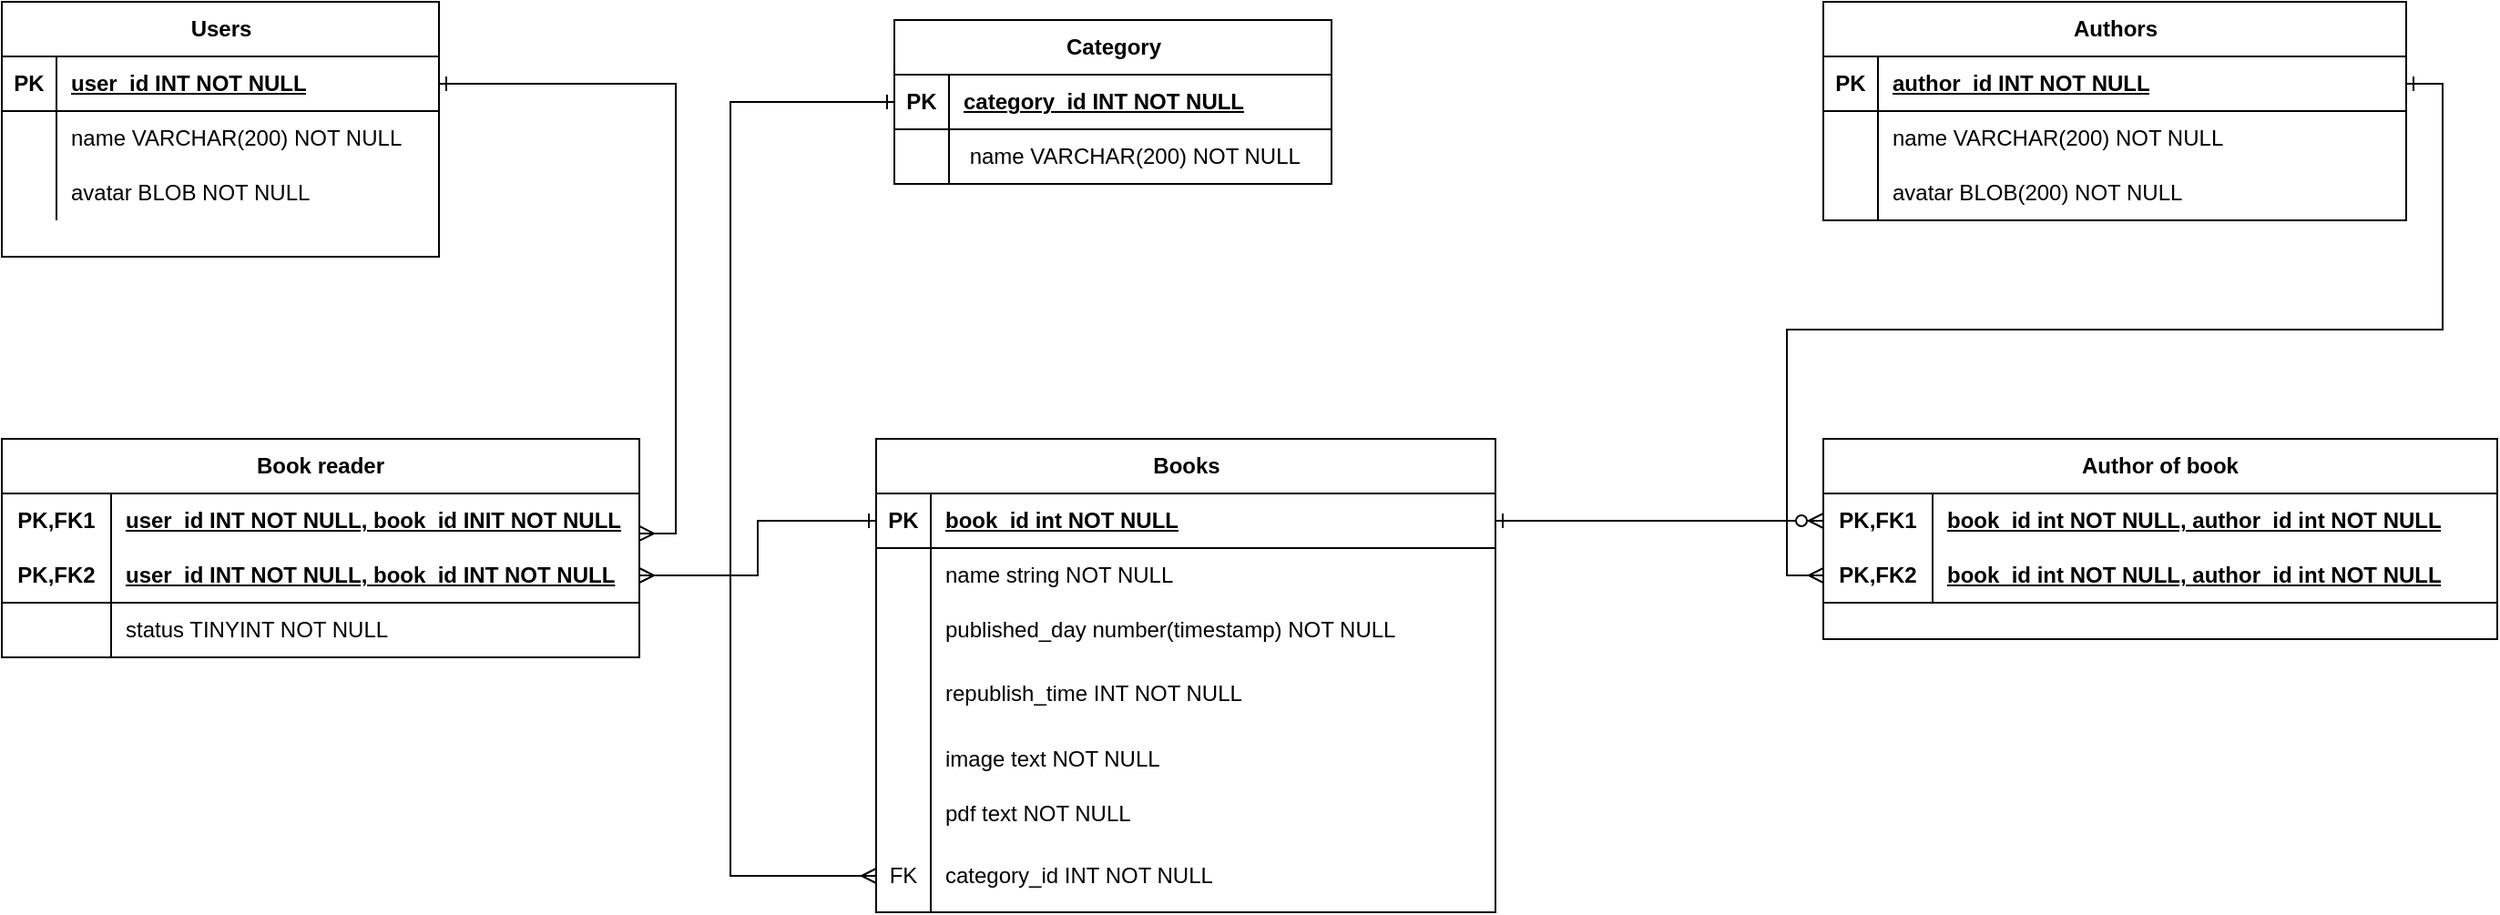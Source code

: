 <mxfile version="23.1.6" type="device">
  <diagram id="R2lEEEUBdFMjLlhIrx00" name="Page-1">
    <mxGraphModel dx="1434" dy="780" grid="1" gridSize="10" guides="1" tooltips="1" connect="1" arrows="1" fold="1" page="1" pageScale="1" pageWidth="850" pageHeight="1100" math="0" shadow="0" extFonts="Permanent Marker^https://fonts.googleapis.com/css?family=Permanent+Marker">
      <root>
        <mxCell id="0" />
        <mxCell id="1" parent="0" />
        <mxCell id="UL24WFLA0G8k5rXlnkW8-53" value="" style="edgeStyle=entityRelationEdgeStyle;fontSize=12;html=1;endArrow=ERzeroToMany;endFill=1;rounded=0;startArrow=ERone;startFill=0;entryX=0;entryY=0.5;entryDx=0;entryDy=0;" parent="1" source="UL24WFLA0G8k5rXlnkW8-41" target="5HNbr7B0Vw9BfK8ch85y-16" edge="1">
          <mxGeometry width="100" height="100" relative="1" as="geometry">
            <mxPoint x="230" y="300" as="sourcePoint" />
            <mxPoint x="330" y="200" as="targetPoint" />
          </mxGeometry>
        </mxCell>
        <mxCell id="5HNbr7B0Vw9BfK8ch85y-15" value="Author of book" style="shape=table;startSize=30;container=1;collapsible=1;childLayout=tableLayout;fixedRows=1;rowLines=0;fontStyle=1;align=center;resizeLast=1;html=1;whiteSpace=wrap;" parent="1" vertex="1">
          <mxGeometry x="1040" y="280" width="370" height="110" as="geometry" />
        </mxCell>
        <mxCell id="5HNbr7B0Vw9BfK8ch85y-16" value="" style="shape=tableRow;horizontal=0;startSize=0;swimlaneHead=0;swimlaneBody=0;fillColor=none;collapsible=0;dropTarget=0;points=[[0,0.5],[1,0.5]];portConstraint=eastwest;top=0;left=0;right=0;bottom=0;html=1;" parent="5HNbr7B0Vw9BfK8ch85y-15" vertex="1">
          <mxGeometry y="30" width="370" height="30" as="geometry" />
        </mxCell>
        <mxCell id="5HNbr7B0Vw9BfK8ch85y-17" value="PK,FK1" style="shape=partialRectangle;connectable=0;fillColor=none;top=0;left=0;bottom=0;right=0;fontStyle=1;overflow=hidden;html=1;whiteSpace=wrap;" parent="5HNbr7B0Vw9BfK8ch85y-16" vertex="1">
          <mxGeometry width="60" height="30" as="geometry">
            <mxRectangle width="60" height="30" as="alternateBounds" />
          </mxGeometry>
        </mxCell>
        <mxCell id="5HNbr7B0Vw9BfK8ch85y-18" value="book_id int NOT NULL, author_id int NOT NULL" style="shape=partialRectangle;connectable=0;fillColor=none;top=0;left=0;bottom=0;right=0;align=left;spacingLeft=6;fontStyle=5;overflow=hidden;html=1;whiteSpace=wrap;" parent="5HNbr7B0Vw9BfK8ch85y-16" vertex="1">
          <mxGeometry x="60" width="310" height="30" as="geometry">
            <mxRectangle width="310" height="30" as="alternateBounds" />
          </mxGeometry>
        </mxCell>
        <mxCell id="5HNbr7B0Vw9BfK8ch85y-19" value="" style="shape=tableRow;horizontal=0;startSize=0;swimlaneHead=0;swimlaneBody=0;fillColor=none;collapsible=0;dropTarget=0;points=[[0,0.5],[1,0.5]];portConstraint=eastwest;top=0;left=0;right=0;bottom=1;html=1;" parent="5HNbr7B0Vw9BfK8ch85y-15" vertex="1">
          <mxGeometry y="60" width="370" height="30" as="geometry" />
        </mxCell>
        <mxCell id="5HNbr7B0Vw9BfK8ch85y-20" value="PK,FK2" style="shape=partialRectangle;connectable=0;fillColor=none;top=0;left=0;bottom=0;right=0;fontStyle=1;overflow=hidden;html=1;whiteSpace=wrap;" parent="5HNbr7B0Vw9BfK8ch85y-19" vertex="1">
          <mxGeometry width="60" height="30" as="geometry">
            <mxRectangle width="60" height="30" as="alternateBounds" />
          </mxGeometry>
        </mxCell>
        <mxCell id="5HNbr7B0Vw9BfK8ch85y-21" value="book_id int NOT NULL, author_id int NOT NULL" style="shape=partialRectangle;connectable=0;fillColor=none;top=0;left=0;bottom=0;right=0;align=left;spacingLeft=6;fontStyle=5;overflow=hidden;html=1;whiteSpace=wrap;" parent="5HNbr7B0Vw9BfK8ch85y-19" vertex="1">
          <mxGeometry x="60" width="310" height="30" as="geometry">
            <mxRectangle width="310" height="30" as="alternateBounds" />
          </mxGeometry>
        </mxCell>
        <mxCell id="5HNbr7B0Vw9BfK8ch85y-28" value="Authors" style="shape=table;startSize=30;container=1;collapsible=1;childLayout=tableLayout;fixedRows=1;rowLines=0;fontStyle=1;align=center;resizeLast=1;html=1;" parent="1" vertex="1">
          <mxGeometry x="1040" y="40" width="320" height="120" as="geometry" />
        </mxCell>
        <mxCell id="5HNbr7B0Vw9BfK8ch85y-29" value="" style="shape=tableRow;horizontal=0;startSize=0;swimlaneHead=0;swimlaneBody=0;fillColor=none;collapsible=0;dropTarget=0;points=[[0,0.5],[1,0.5]];portConstraint=eastwest;top=0;left=0;right=0;bottom=1;" parent="5HNbr7B0Vw9BfK8ch85y-28" vertex="1">
          <mxGeometry y="30" width="320" height="30" as="geometry" />
        </mxCell>
        <mxCell id="5HNbr7B0Vw9BfK8ch85y-30" value="PK" style="shape=partialRectangle;connectable=0;fillColor=none;top=0;left=0;bottom=0;right=0;fontStyle=1;overflow=hidden;whiteSpace=wrap;html=1;" parent="5HNbr7B0Vw9BfK8ch85y-29" vertex="1">
          <mxGeometry width="30" height="30" as="geometry">
            <mxRectangle width="30" height="30" as="alternateBounds" />
          </mxGeometry>
        </mxCell>
        <mxCell id="5HNbr7B0Vw9BfK8ch85y-31" value="author_id INT NOT NULL" style="shape=partialRectangle;connectable=0;fillColor=none;top=0;left=0;bottom=0;right=0;align=left;spacingLeft=6;fontStyle=5;overflow=hidden;whiteSpace=wrap;html=1;" parent="5HNbr7B0Vw9BfK8ch85y-29" vertex="1">
          <mxGeometry x="30" width="290" height="30" as="geometry">
            <mxRectangle width="290" height="30" as="alternateBounds" />
          </mxGeometry>
        </mxCell>
        <mxCell id="5HNbr7B0Vw9BfK8ch85y-32" value="" style="shape=tableRow;horizontal=0;startSize=0;swimlaneHead=0;swimlaneBody=0;fillColor=none;collapsible=0;dropTarget=0;points=[[0,0.5],[1,0.5]];portConstraint=eastwest;top=0;left=0;right=0;bottom=0;" parent="5HNbr7B0Vw9BfK8ch85y-28" vertex="1">
          <mxGeometry y="60" width="320" height="30" as="geometry" />
        </mxCell>
        <mxCell id="5HNbr7B0Vw9BfK8ch85y-33" value="" style="shape=partialRectangle;connectable=0;fillColor=none;top=0;left=0;bottom=0;right=0;editable=1;overflow=hidden;whiteSpace=wrap;html=1;" parent="5HNbr7B0Vw9BfK8ch85y-32" vertex="1">
          <mxGeometry width="30" height="30" as="geometry">
            <mxRectangle width="30" height="30" as="alternateBounds" />
          </mxGeometry>
        </mxCell>
        <mxCell id="5HNbr7B0Vw9BfK8ch85y-34" value="name VARCHAR(200) NOT NULL" style="shape=partialRectangle;connectable=0;fillColor=none;top=0;left=0;bottom=0;right=0;align=left;spacingLeft=6;overflow=hidden;whiteSpace=wrap;html=1;" parent="5HNbr7B0Vw9BfK8ch85y-32" vertex="1">
          <mxGeometry x="30" width="290" height="30" as="geometry">
            <mxRectangle width="290" height="30" as="alternateBounds" />
          </mxGeometry>
        </mxCell>
        <mxCell id="5HNbr7B0Vw9BfK8ch85y-35" value="" style="shape=tableRow;horizontal=0;startSize=0;swimlaneHead=0;swimlaneBody=0;fillColor=none;collapsible=0;dropTarget=0;points=[[0,0.5],[1,0.5]];portConstraint=eastwest;top=0;left=0;right=0;bottom=0;" parent="5HNbr7B0Vw9BfK8ch85y-28" vertex="1">
          <mxGeometry y="90" width="320" height="30" as="geometry" />
        </mxCell>
        <mxCell id="5HNbr7B0Vw9BfK8ch85y-36" value="" style="shape=partialRectangle;connectable=0;fillColor=none;top=0;left=0;bottom=0;right=0;editable=1;overflow=hidden;whiteSpace=wrap;html=1;" parent="5HNbr7B0Vw9BfK8ch85y-35" vertex="1">
          <mxGeometry width="30" height="30" as="geometry">
            <mxRectangle width="30" height="30" as="alternateBounds" />
          </mxGeometry>
        </mxCell>
        <mxCell id="5HNbr7B0Vw9BfK8ch85y-37" value="avatar BLOB(200) NOT NULL" style="shape=partialRectangle;connectable=0;fillColor=none;top=0;left=0;bottom=0;right=0;align=left;spacingLeft=6;overflow=hidden;whiteSpace=wrap;html=1;" parent="5HNbr7B0Vw9BfK8ch85y-35" vertex="1">
          <mxGeometry x="30" width="290" height="30" as="geometry">
            <mxRectangle width="290" height="30" as="alternateBounds" />
          </mxGeometry>
        </mxCell>
        <mxCell id="5HNbr7B0Vw9BfK8ch85y-102" style="edgeStyle=orthogonalEdgeStyle;rounded=0;orthogonalLoop=1;jettySize=auto;html=1;entryX=0;entryY=0.5;entryDx=0;entryDy=0;startArrow=ERone;startFill=0;endArrow=ERmany;endFill=0;" parent="1" source="5HNbr7B0Vw9BfK8ch85y-58" target="5HNbr7B0Vw9BfK8ch85y-55" edge="1">
          <mxGeometry relative="1" as="geometry">
            <Array as="points">
              <mxPoint x="440" y="95" />
              <mxPoint x="440" y="520" />
            </Array>
          </mxGeometry>
        </mxCell>
        <mxCell id="5HNbr7B0Vw9BfK8ch85y-58" value="Category" style="shape=table;startSize=30;container=1;collapsible=1;childLayout=tableLayout;fixedRows=1;rowLines=0;fontStyle=1;align=center;resizeLast=1;html=1;" parent="1" vertex="1">
          <mxGeometry x="530" y="50" width="240" height="90" as="geometry" />
        </mxCell>
        <mxCell id="5HNbr7B0Vw9BfK8ch85y-59" value="" style="shape=tableRow;horizontal=0;startSize=0;swimlaneHead=0;swimlaneBody=0;fillColor=none;collapsible=0;dropTarget=0;points=[[0,0.5],[1,0.5]];portConstraint=eastwest;top=0;left=0;right=0;bottom=1;" parent="5HNbr7B0Vw9BfK8ch85y-58" vertex="1">
          <mxGeometry y="30" width="240" height="30" as="geometry" />
        </mxCell>
        <mxCell id="5HNbr7B0Vw9BfK8ch85y-60" value="PK" style="shape=partialRectangle;connectable=0;fillColor=none;top=0;left=0;bottom=0;right=0;fontStyle=1;overflow=hidden;whiteSpace=wrap;html=1;" parent="5HNbr7B0Vw9BfK8ch85y-59" vertex="1">
          <mxGeometry width="30" height="30" as="geometry">
            <mxRectangle width="30" height="30" as="alternateBounds" />
          </mxGeometry>
        </mxCell>
        <mxCell id="5HNbr7B0Vw9BfK8ch85y-61" value="category_id INT NOT NULL" style="shape=partialRectangle;connectable=0;fillColor=none;top=0;left=0;bottom=0;right=0;align=left;spacingLeft=6;fontStyle=5;overflow=hidden;whiteSpace=wrap;html=1;" parent="5HNbr7B0Vw9BfK8ch85y-59" vertex="1">
          <mxGeometry x="30" width="210" height="30" as="geometry">
            <mxRectangle width="210" height="30" as="alternateBounds" />
          </mxGeometry>
        </mxCell>
        <mxCell id="5HNbr7B0Vw9BfK8ch85y-62" value="" style="shape=tableRow;horizontal=0;startSize=0;swimlaneHead=0;swimlaneBody=0;fillColor=none;collapsible=0;dropTarget=0;points=[[0,0.5],[1,0.5]];portConstraint=eastwest;top=0;left=0;right=0;bottom=0;" parent="5HNbr7B0Vw9BfK8ch85y-58" vertex="1">
          <mxGeometry y="60" width="240" height="30" as="geometry" />
        </mxCell>
        <mxCell id="5HNbr7B0Vw9BfK8ch85y-63" value="" style="shape=partialRectangle;connectable=0;fillColor=none;top=0;left=0;bottom=0;right=0;editable=1;overflow=hidden;whiteSpace=wrap;html=1;" parent="5HNbr7B0Vw9BfK8ch85y-62" vertex="1">
          <mxGeometry width="30" height="30" as="geometry">
            <mxRectangle width="30" height="30" as="alternateBounds" />
          </mxGeometry>
        </mxCell>
        <mxCell id="5HNbr7B0Vw9BfK8ch85y-64" value="&amp;nbsp;name VARCHAR(200) NOT NULL" style="shape=partialRectangle;connectable=0;fillColor=none;top=0;left=0;bottom=0;right=0;align=left;spacingLeft=6;overflow=hidden;whiteSpace=wrap;html=1;" parent="5HNbr7B0Vw9BfK8ch85y-62" vertex="1">
          <mxGeometry x="30" width="210" height="30" as="geometry">
            <mxRectangle width="210" height="30" as="alternateBounds" />
          </mxGeometry>
        </mxCell>
        <mxCell id="UL24WFLA0G8k5rXlnkW8-40" value="Books" style="shape=table;startSize=30;container=1;collapsible=1;childLayout=tableLayout;fixedRows=1;rowLines=0;fontStyle=1;align=center;resizeLast=1;html=1;" parent="1" vertex="1">
          <mxGeometry x="520" y="280" width="340" height="260" as="geometry">
            <mxRectangle x="450" y="360" width="80" height="30" as="alternateBounds" />
          </mxGeometry>
        </mxCell>
        <mxCell id="UL24WFLA0G8k5rXlnkW8-41" value="" style="shape=tableRow;horizontal=0;startSize=0;swimlaneHead=0;swimlaneBody=0;fillColor=none;collapsible=0;dropTarget=0;points=[[0,0.5],[1,0.5]];portConstraint=eastwest;top=0;left=0;right=0;bottom=1;" parent="UL24WFLA0G8k5rXlnkW8-40" vertex="1">
          <mxGeometry y="30" width="340" height="30" as="geometry" />
        </mxCell>
        <mxCell id="UL24WFLA0G8k5rXlnkW8-42" value="PK" style="shape=partialRectangle;connectable=0;fillColor=none;top=0;left=0;bottom=0;right=0;fontStyle=1;overflow=hidden;whiteSpace=wrap;html=1;" parent="UL24WFLA0G8k5rXlnkW8-41" vertex="1">
          <mxGeometry width="30" height="30" as="geometry">
            <mxRectangle width="30" height="30" as="alternateBounds" />
          </mxGeometry>
        </mxCell>
        <mxCell id="UL24WFLA0G8k5rXlnkW8-43" value="book_id int NOT NULL" style="shape=partialRectangle;connectable=0;fillColor=none;top=0;left=0;bottom=0;right=0;align=left;spacingLeft=6;fontStyle=5;overflow=hidden;whiteSpace=wrap;html=1;" parent="UL24WFLA0G8k5rXlnkW8-41" vertex="1">
          <mxGeometry x="30" width="310" height="30" as="geometry">
            <mxRectangle width="310" height="30" as="alternateBounds" />
          </mxGeometry>
        </mxCell>
        <mxCell id="UL24WFLA0G8k5rXlnkW8-44" value="" style="shape=tableRow;horizontal=0;startSize=0;swimlaneHead=0;swimlaneBody=0;fillColor=none;collapsible=0;dropTarget=0;points=[[0,0.5],[1,0.5]];portConstraint=eastwest;top=0;left=0;right=0;bottom=0;" parent="UL24WFLA0G8k5rXlnkW8-40" vertex="1">
          <mxGeometry y="60" width="340" height="30" as="geometry" />
        </mxCell>
        <mxCell id="UL24WFLA0G8k5rXlnkW8-45" value="" style="shape=partialRectangle;connectable=0;fillColor=none;top=0;left=0;bottom=0;right=0;editable=1;overflow=hidden;whiteSpace=wrap;html=1;" parent="UL24WFLA0G8k5rXlnkW8-44" vertex="1">
          <mxGeometry width="30" height="30" as="geometry">
            <mxRectangle width="30" height="30" as="alternateBounds" />
          </mxGeometry>
        </mxCell>
        <mxCell id="UL24WFLA0G8k5rXlnkW8-46" value="name string NOT NULL" style="shape=partialRectangle;connectable=0;fillColor=none;top=0;left=0;bottom=0;right=0;align=left;spacingLeft=6;overflow=hidden;whiteSpace=wrap;html=1;" parent="UL24WFLA0G8k5rXlnkW8-44" vertex="1">
          <mxGeometry x="30" width="310" height="30" as="geometry">
            <mxRectangle width="310" height="30" as="alternateBounds" />
          </mxGeometry>
        </mxCell>
        <mxCell id="UL24WFLA0G8k5rXlnkW8-47" value="" style="shape=tableRow;horizontal=0;startSize=0;swimlaneHead=0;swimlaneBody=0;fillColor=none;collapsible=0;dropTarget=0;points=[[0,0.5],[1,0.5]];portConstraint=eastwest;top=0;left=0;right=0;bottom=0;" parent="UL24WFLA0G8k5rXlnkW8-40" vertex="1">
          <mxGeometry y="90" width="340" height="30" as="geometry" />
        </mxCell>
        <mxCell id="UL24WFLA0G8k5rXlnkW8-48" value="" style="shape=partialRectangle;connectable=0;fillColor=none;top=0;left=0;bottom=0;right=0;editable=1;overflow=hidden;whiteSpace=wrap;html=1;" parent="UL24WFLA0G8k5rXlnkW8-47" vertex="1">
          <mxGeometry width="30" height="30" as="geometry">
            <mxRectangle width="30" height="30" as="alternateBounds" />
          </mxGeometry>
        </mxCell>
        <mxCell id="UL24WFLA0G8k5rXlnkW8-49" value="published_day number(timestamp) NOT NULL" style="shape=partialRectangle;connectable=0;fillColor=none;top=0;left=0;bottom=0;right=0;align=left;spacingLeft=6;overflow=hidden;whiteSpace=wrap;html=1;" parent="UL24WFLA0G8k5rXlnkW8-47" vertex="1">
          <mxGeometry x="30" width="310" height="30" as="geometry">
            <mxRectangle width="310" height="30" as="alternateBounds" />
          </mxGeometry>
        </mxCell>
        <mxCell id="UL24WFLA0G8k5rXlnkW8-50" value="" style="shape=tableRow;horizontal=0;startSize=0;swimlaneHead=0;swimlaneBody=0;fillColor=none;collapsible=0;dropTarget=0;points=[[0,0.5],[1,0.5]];portConstraint=eastwest;top=0;left=0;right=0;bottom=0;movable=0;resizable=0;rotatable=0;deletable=0;editable=0;locked=1;connectable=0;" parent="UL24WFLA0G8k5rXlnkW8-40" vertex="1">
          <mxGeometry y="120" width="340" height="40" as="geometry" />
        </mxCell>
        <mxCell id="UL24WFLA0G8k5rXlnkW8-51" value="" style="shape=partialRectangle;connectable=0;fillColor=none;top=0;left=0;bottom=0;right=0;editable=1;overflow=hidden;whiteSpace=wrap;html=1;" parent="UL24WFLA0G8k5rXlnkW8-50" vertex="1">
          <mxGeometry width="30" height="40" as="geometry">
            <mxRectangle width="30" height="40" as="alternateBounds" />
          </mxGeometry>
        </mxCell>
        <mxCell id="UL24WFLA0G8k5rXlnkW8-52" value="republish_time INT NOT NULL" style="shape=partialRectangle;connectable=1;fillColor=none;top=0;left=0;bottom=0;right=0;align=left;spacingLeft=6;overflow=hidden;whiteSpace=wrap;html=1;movable=1;resizable=1;rotatable=1;deletable=1;editable=1;locked=0;strokeWidth=0;rotation=0;" parent="UL24WFLA0G8k5rXlnkW8-50" vertex="1">
          <mxGeometry x="30" width="310" height="40" as="geometry">
            <mxRectangle width="310" height="40" as="alternateBounds" />
          </mxGeometry>
        </mxCell>
        <mxCell id="5HNbr7B0Vw9BfK8ch85y-71" value="" style="shape=tableRow;horizontal=0;startSize=0;swimlaneHead=0;swimlaneBody=0;fillColor=none;collapsible=0;dropTarget=0;points=[[0,0.5],[1,0.5]];portConstraint=eastwest;top=0;left=0;right=0;bottom=0;" parent="UL24WFLA0G8k5rXlnkW8-40" vertex="1">
          <mxGeometry y="160" width="340" height="30" as="geometry" />
        </mxCell>
        <mxCell id="5HNbr7B0Vw9BfK8ch85y-72" value="" style="shape=partialRectangle;connectable=0;fillColor=none;top=0;left=0;bottom=0;right=0;editable=1;overflow=hidden;" parent="5HNbr7B0Vw9BfK8ch85y-71" vertex="1">
          <mxGeometry width="30" height="30" as="geometry">
            <mxRectangle width="30" height="30" as="alternateBounds" />
          </mxGeometry>
        </mxCell>
        <mxCell id="5HNbr7B0Vw9BfK8ch85y-73" value="image text NOT NULL" style="shape=partialRectangle;connectable=0;fillColor=none;top=0;left=0;bottom=0;right=0;align=left;spacingLeft=6;overflow=hidden;" parent="5HNbr7B0Vw9BfK8ch85y-71" vertex="1">
          <mxGeometry x="30" width="310" height="30" as="geometry">
            <mxRectangle width="310" height="30" as="alternateBounds" />
          </mxGeometry>
        </mxCell>
        <mxCell id="5HNbr7B0Vw9BfK8ch85y-52" value="" style="shape=tableRow;horizontal=0;startSize=0;swimlaneHead=0;swimlaneBody=0;fillColor=none;collapsible=0;dropTarget=0;points=[[0,0.5],[1,0.5]];portConstraint=eastwest;top=0;left=0;right=0;bottom=0;" parent="UL24WFLA0G8k5rXlnkW8-40" vertex="1">
          <mxGeometry y="190" width="340" height="30" as="geometry" />
        </mxCell>
        <mxCell id="5HNbr7B0Vw9BfK8ch85y-53" value="" style="shape=partialRectangle;connectable=0;fillColor=none;top=0;left=0;bottom=0;right=0;editable=1;overflow=hidden;" parent="5HNbr7B0Vw9BfK8ch85y-52" vertex="1">
          <mxGeometry width="30" height="30" as="geometry">
            <mxRectangle width="30" height="30" as="alternateBounds" />
          </mxGeometry>
        </mxCell>
        <mxCell id="5HNbr7B0Vw9BfK8ch85y-54" value="pdf text NOT NULL" style="shape=partialRectangle;connectable=0;fillColor=none;top=0;left=0;bottom=0;right=0;align=left;spacingLeft=6;overflow=hidden;" parent="5HNbr7B0Vw9BfK8ch85y-52" vertex="1">
          <mxGeometry x="30" width="310" height="30" as="geometry">
            <mxRectangle width="310" height="30" as="alternateBounds" />
          </mxGeometry>
        </mxCell>
        <mxCell id="5HNbr7B0Vw9BfK8ch85y-55" value="" style="shape=tableRow;horizontal=0;startSize=0;swimlaneHead=0;swimlaneBody=0;fillColor=none;collapsible=0;dropTarget=0;points=[[0,0.5],[1,0.5]];portConstraint=eastwest;top=0;left=0;right=0;bottom=0;" parent="UL24WFLA0G8k5rXlnkW8-40" vertex="1">
          <mxGeometry y="220" width="340" height="40" as="geometry" />
        </mxCell>
        <mxCell id="5HNbr7B0Vw9BfK8ch85y-56" value="FK" style="shape=partialRectangle;connectable=0;fillColor=none;top=0;left=0;bottom=0;right=0;fontStyle=0;overflow=hidden;whiteSpace=wrap;html=1;" parent="5HNbr7B0Vw9BfK8ch85y-55" vertex="1">
          <mxGeometry width="30" height="40" as="geometry">
            <mxRectangle width="30" height="40" as="alternateBounds" />
          </mxGeometry>
        </mxCell>
        <mxCell id="5HNbr7B0Vw9BfK8ch85y-57" value="category_id INT NOT NULL" style="shape=partialRectangle;connectable=0;fillColor=none;top=0;left=0;bottom=0;right=0;align=left;spacingLeft=6;fontStyle=0;overflow=hidden;whiteSpace=wrap;html=1;" parent="5HNbr7B0Vw9BfK8ch85y-55" vertex="1">
          <mxGeometry x="30" width="310" height="40" as="geometry">
            <mxRectangle width="310" height="40" as="alternateBounds" />
          </mxGeometry>
        </mxCell>
        <mxCell id="5HNbr7B0Vw9BfK8ch85y-76" value="Users" style="shape=table;startSize=30;container=1;collapsible=1;childLayout=tableLayout;fixedRows=1;rowLines=0;fontStyle=1;align=center;resizeLast=1;html=1;" parent="1" vertex="1">
          <mxGeometry x="40" y="40" width="240" height="140" as="geometry" />
        </mxCell>
        <mxCell id="5HNbr7B0Vw9BfK8ch85y-77" value="" style="shape=tableRow;horizontal=0;startSize=0;swimlaneHead=0;swimlaneBody=0;fillColor=none;collapsible=0;dropTarget=0;points=[[0,0.5],[1,0.5]];portConstraint=eastwest;top=0;left=0;right=0;bottom=1;" parent="5HNbr7B0Vw9BfK8ch85y-76" vertex="1">
          <mxGeometry y="30" width="240" height="30" as="geometry" />
        </mxCell>
        <mxCell id="5HNbr7B0Vw9BfK8ch85y-78" value="PK" style="shape=partialRectangle;connectable=0;fillColor=none;top=0;left=0;bottom=0;right=0;fontStyle=1;overflow=hidden;whiteSpace=wrap;html=1;" parent="5HNbr7B0Vw9BfK8ch85y-77" vertex="1">
          <mxGeometry width="30" height="30" as="geometry">
            <mxRectangle width="30" height="30" as="alternateBounds" />
          </mxGeometry>
        </mxCell>
        <mxCell id="5HNbr7B0Vw9BfK8ch85y-79" value="user_id INT NOT NULL" style="shape=partialRectangle;connectable=0;fillColor=none;top=0;left=0;bottom=0;right=0;align=left;spacingLeft=6;fontStyle=5;overflow=hidden;whiteSpace=wrap;html=1;" parent="5HNbr7B0Vw9BfK8ch85y-77" vertex="1">
          <mxGeometry x="30" width="210" height="30" as="geometry">
            <mxRectangle width="210" height="30" as="alternateBounds" />
          </mxGeometry>
        </mxCell>
        <mxCell id="5HNbr7B0Vw9BfK8ch85y-80" value="" style="shape=tableRow;horizontal=0;startSize=0;swimlaneHead=0;swimlaneBody=0;fillColor=none;collapsible=0;dropTarget=0;points=[[0,0.5],[1,0.5]];portConstraint=eastwest;top=0;left=0;right=0;bottom=0;" parent="5HNbr7B0Vw9BfK8ch85y-76" vertex="1">
          <mxGeometry y="60" width="240" height="30" as="geometry" />
        </mxCell>
        <mxCell id="5HNbr7B0Vw9BfK8ch85y-81" value="" style="shape=partialRectangle;connectable=0;fillColor=none;top=0;left=0;bottom=0;right=0;editable=1;overflow=hidden;whiteSpace=wrap;html=1;" parent="5HNbr7B0Vw9BfK8ch85y-80" vertex="1">
          <mxGeometry width="30" height="30" as="geometry">
            <mxRectangle width="30" height="30" as="alternateBounds" />
          </mxGeometry>
        </mxCell>
        <mxCell id="5HNbr7B0Vw9BfK8ch85y-82" value="name VARCHAR(200) NOT NULL" style="shape=partialRectangle;connectable=0;fillColor=none;top=0;left=0;bottom=0;right=0;align=left;spacingLeft=6;overflow=hidden;whiteSpace=wrap;html=1;" parent="5HNbr7B0Vw9BfK8ch85y-80" vertex="1">
          <mxGeometry x="30" width="210" height="30" as="geometry">
            <mxRectangle width="210" height="30" as="alternateBounds" />
          </mxGeometry>
        </mxCell>
        <mxCell id="5HNbr7B0Vw9BfK8ch85y-83" value="" style="shape=tableRow;horizontal=0;startSize=0;swimlaneHead=0;swimlaneBody=0;fillColor=none;collapsible=0;dropTarget=0;points=[[0,0.5],[1,0.5]];portConstraint=eastwest;top=0;left=0;right=0;bottom=0;" parent="5HNbr7B0Vw9BfK8ch85y-76" vertex="1">
          <mxGeometry y="90" width="240" height="30" as="geometry" />
        </mxCell>
        <mxCell id="5HNbr7B0Vw9BfK8ch85y-84" value="" style="shape=partialRectangle;connectable=0;fillColor=none;top=0;left=0;bottom=0;right=0;editable=1;overflow=hidden;whiteSpace=wrap;html=1;" parent="5HNbr7B0Vw9BfK8ch85y-83" vertex="1">
          <mxGeometry width="30" height="30" as="geometry">
            <mxRectangle width="30" height="30" as="alternateBounds" />
          </mxGeometry>
        </mxCell>
        <mxCell id="5HNbr7B0Vw9BfK8ch85y-85" value="avatar BLOB NOT NULL" style="shape=partialRectangle;connectable=0;fillColor=none;top=0;left=0;bottom=0;right=0;align=left;spacingLeft=6;overflow=hidden;whiteSpace=wrap;html=1;" parent="5HNbr7B0Vw9BfK8ch85y-83" vertex="1">
          <mxGeometry x="30" width="210" height="30" as="geometry">
            <mxRectangle width="210" height="30" as="alternateBounds" />
          </mxGeometry>
        </mxCell>
        <mxCell id="5HNbr7B0Vw9BfK8ch85y-89" value="Book reader" style="shape=table;startSize=30;container=1;collapsible=1;childLayout=tableLayout;fixedRows=1;rowLines=0;fontStyle=1;align=center;resizeLast=1;html=1;whiteSpace=wrap;" parent="1" vertex="1">
          <mxGeometry x="40" y="280" width="350" height="120" as="geometry" />
        </mxCell>
        <mxCell id="5HNbr7B0Vw9BfK8ch85y-90" value="" style="shape=tableRow;horizontal=0;startSize=0;swimlaneHead=0;swimlaneBody=0;fillColor=none;collapsible=0;dropTarget=0;points=[[0,0.5],[1,0.5]];portConstraint=eastwest;top=0;left=0;right=0;bottom=0;html=1;" parent="5HNbr7B0Vw9BfK8ch85y-89" vertex="1">
          <mxGeometry y="30" width="350" height="30" as="geometry" />
        </mxCell>
        <mxCell id="5HNbr7B0Vw9BfK8ch85y-91" value="PK,FK1" style="shape=partialRectangle;connectable=0;fillColor=none;top=0;left=0;bottom=0;right=0;fontStyle=1;overflow=hidden;html=1;whiteSpace=wrap;" parent="5HNbr7B0Vw9BfK8ch85y-90" vertex="1">
          <mxGeometry width="60" height="30" as="geometry">
            <mxRectangle width="60" height="30" as="alternateBounds" />
          </mxGeometry>
        </mxCell>
        <mxCell id="5HNbr7B0Vw9BfK8ch85y-92" value="user_id INT NOT NULL, book_id INIT NOT NULL" style="shape=partialRectangle;connectable=0;fillColor=none;top=0;left=0;bottom=0;right=0;align=left;spacingLeft=6;fontStyle=5;overflow=hidden;html=1;whiteSpace=wrap;" parent="5HNbr7B0Vw9BfK8ch85y-90" vertex="1">
          <mxGeometry x="60" width="290" height="30" as="geometry">
            <mxRectangle width="290" height="30" as="alternateBounds" />
          </mxGeometry>
        </mxCell>
        <mxCell id="5HNbr7B0Vw9BfK8ch85y-93" value="" style="shape=tableRow;horizontal=0;startSize=0;swimlaneHead=0;swimlaneBody=0;fillColor=none;collapsible=0;dropTarget=0;points=[[0,0.5],[1,0.5]];portConstraint=eastwest;top=0;left=0;right=0;bottom=1;html=1;" parent="5HNbr7B0Vw9BfK8ch85y-89" vertex="1">
          <mxGeometry y="60" width="350" height="30" as="geometry" />
        </mxCell>
        <mxCell id="5HNbr7B0Vw9BfK8ch85y-94" value="PK,FK2" style="shape=partialRectangle;connectable=0;fillColor=none;top=0;left=0;bottom=0;right=0;fontStyle=1;overflow=hidden;html=1;whiteSpace=wrap;" parent="5HNbr7B0Vw9BfK8ch85y-93" vertex="1">
          <mxGeometry width="60" height="30" as="geometry">
            <mxRectangle width="60" height="30" as="alternateBounds" />
          </mxGeometry>
        </mxCell>
        <mxCell id="5HNbr7B0Vw9BfK8ch85y-95" value="user_id INT NOT NULL, book_id INT NOT NULL" style="shape=partialRectangle;connectable=0;fillColor=none;top=0;left=0;bottom=0;right=0;align=left;spacingLeft=6;fontStyle=5;overflow=hidden;html=1;whiteSpace=wrap;" parent="5HNbr7B0Vw9BfK8ch85y-93" vertex="1">
          <mxGeometry x="60" width="290" height="30" as="geometry">
            <mxRectangle width="290" height="30" as="alternateBounds" />
          </mxGeometry>
        </mxCell>
        <mxCell id="5HNbr7B0Vw9BfK8ch85y-96" value="" style="shape=tableRow;horizontal=0;startSize=0;swimlaneHead=0;swimlaneBody=0;fillColor=none;collapsible=0;dropTarget=0;points=[[0,0.5],[1,0.5]];portConstraint=eastwest;top=0;left=0;right=0;bottom=0;html=1;" parent="5HNbr7B0Vw9BfK8ch85y-89" vertex="1">
          <mxGeometry y="90" width="350" height="30" as="geometry" />
        </mxCell>
        <mxCell id="5HNbr7B0Vw9BfK8ch85y-97" value="" style="shape=partialRectangle;connectable=0;fillColor=none;top=0;left=0;bottom=0;right=0;editable=1;overflow=hidden;html=1;whiteSpace=wrap;" parent="5HNbr7B0Vw9BfK8ch85y-96" vertex="1">
          <mxGeometry width="60" height="30" as="geometry">
            <mxRectangle width="60" height="30" as="alternateBounds" />
          </mxGeometry>
        </mxCell>
        <mxCell id="5HNbr7B0Vw9BfK8ch85y-98" value="status TINYINT NOT NULL" style="shape=partialRectangle;connectable=0;fillColor=none;top=0;left=0;bottom=0;right=0;align=left;spacingLeft=6;overflow=hidden;html=1;whiteSpace=wrap;" parent="5HNbr7B0Vw9BfK8ch85y-96" vertex="1">
          <mxGeometry x="60" width="290" height="30" as="geometry">
            <mxRectangle width="290" height="30" as="alternateBounds" />
          </mxGeometry>
        </mxCell>
        <mxCell id="5HNbr7B0Vw9BfK8ch85y-103" style="edgeStyle=orthogonalEdgeStyle;rounded=0;orthogonalLoop=1;jettySize=auto;html=1;entryX=0;entryY=0.5;entryDx=0;entryDy=0;startArrow=ERone;startFill=0;endArrow=ERmany;endFill=0;" parent="1" source="5HNbr7B0Vw9BfK8ch85y-29" target="5HNbr7B0Vw9BfK8ch85y-19" edge="1">
          <mxGeometry relative="1" as="geometry" />
        </mxCell>
        <mxCell id="5HNbr7B0Vw9BfK8ch85y-104" style="edgeStyle=orthogonalEdgeStyle;rounded=0;orthogonalLoop=1;jettySize=auto;html=1;entryX=1;entryY=0.733;entryDx=0;entryDy=0;entryPerimeter=0;startArrow=ERone;startFill=0;endArrow=ERmany;endFill=0;" parent="1" source="5HNbr7B0Vw9BfK8ch85y-77" target="5HNbr7B0Vw9BfK8ch85y-90" edge="1">
          <mxGeometry relative="1" as="geometry" />
        </mxCell>
        <mxCell id="5HNbr7B0Vw9BfK8ch85y-105" style="edgeStyle=orthogonalEdgeStyle;rounded=0;orthogonalLoop=1;jettySize=auto;html=1;entryX=1;entryY=0.5;entryDx=0;entryDy=0;startArrow=ERone;startFill=0;endArrow=ERmany;endFill=0;" parent="1" source="UL24WFLA0G8k5rXlnkW8-41" target="5HNbr7B0Vw9BfK8ch85y-93" edge="1">
          <mxGeometry relative="1" as="geometry" />
        </mxCell>
      </root>
    </mxGraphModel>
  </diagram>
</mxfile>
